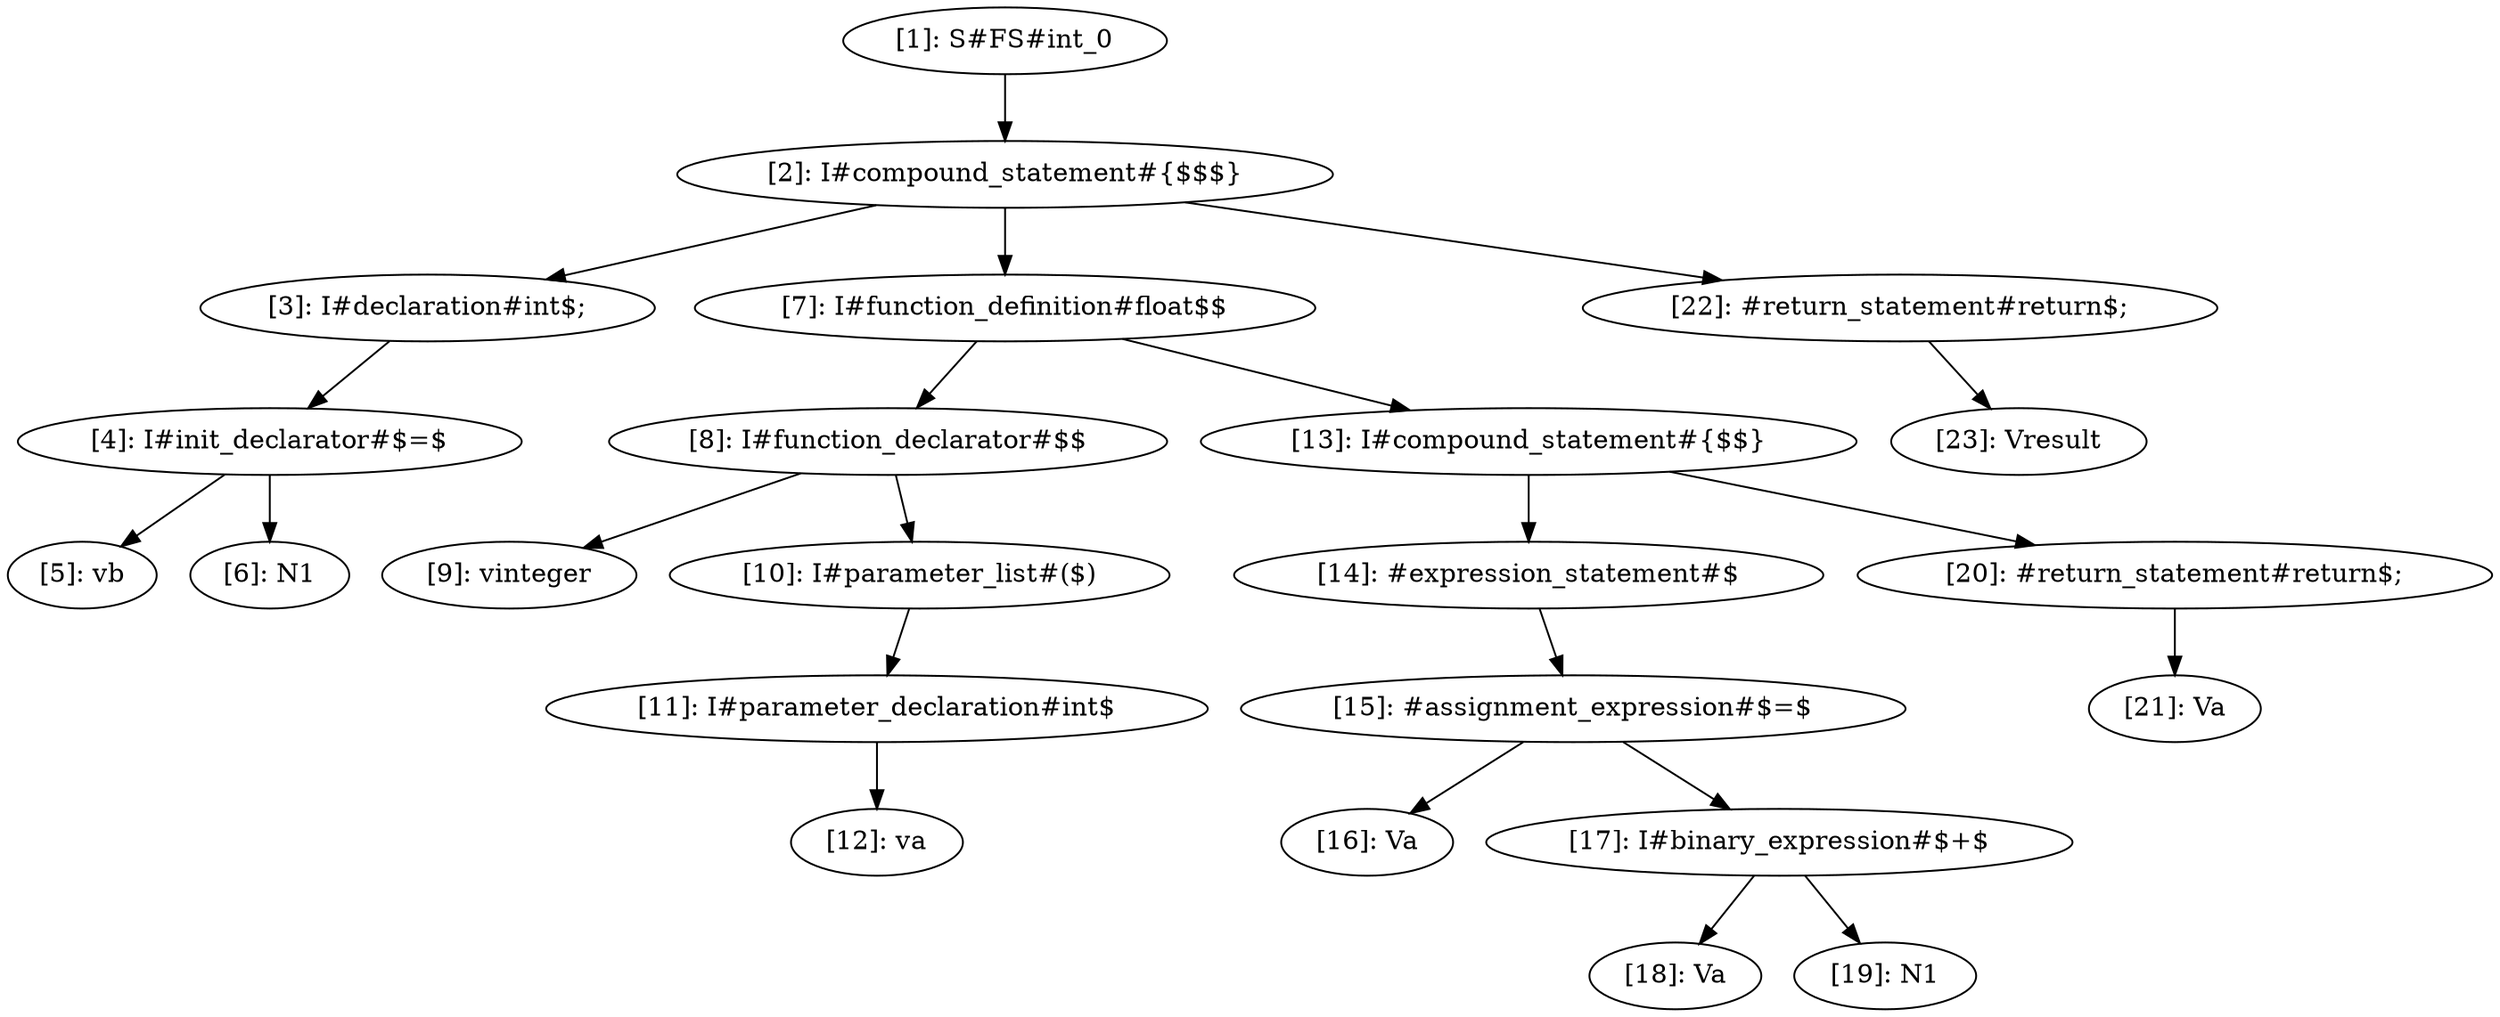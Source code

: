 digraph CASS {
  node [shape=ellipse];
  n1 [label="[1]: S#FS#int_0"];
  n2 [label="[2]: I#compound_statement#{$$$}"];
  n3 [label="[3]: I#declaration#int$;"];
  n4 [label="[4]: I#init_declarator#$=$"];
  n5 [label="[5]: vb"];
  n6 [label="[6]: N1"];
  n7 [label="[7]: I#function_definition#float$$"];
  n8 [label="[8]: I#function_declarator#$$"];
  n9 [label="[9]: vinteger"];
  n10 [label="[10]: I#parameter_list#($)"];
  n11 [label="[11]: I#parameter_declaration#int$"];
  n12 [label="[12]: va"];
  n13 [label="[13]: I#compound_statement#{$$}"];
  n14 [label="[14]: #expression_statement#$"];
  n15 [label="[15]: #assignment_expression#$=$"];
  n16 [label="[16]: Va"];
  n17 [label="[17]: I#binary_expression#$+$"];
  n18 [label="[18]: Va"];
  n19 [label="[19]: N1"];
  n20 [label="[20]: #return_statement#return$;"];
  n21 [label="[21]: Va"];
  n22 [label="[22]: #return_statement#return$;"];
  n23 [label="[23]: Vresult"];
  n1 -> n2;
  n2 -> n3;
  n3 -> n4;
  n4 -> n5;
  n4 -> n6;
  n2 -> n7;
  n7 -> n8;
  n8 -> n9;
  n8 -> n10;
  n10 -> n11;
  n11 -> n12;
  n7 -> n13;
  n13 -> n14;
  n14 -> n15;
  n15 -> n16;
  n15 -> n17;
  n17 -> n18;
  n17 -> n19;
  n13 -> n20;
  n20 -> n21;
  n2 -> n22;
  n22 -> n23;
}